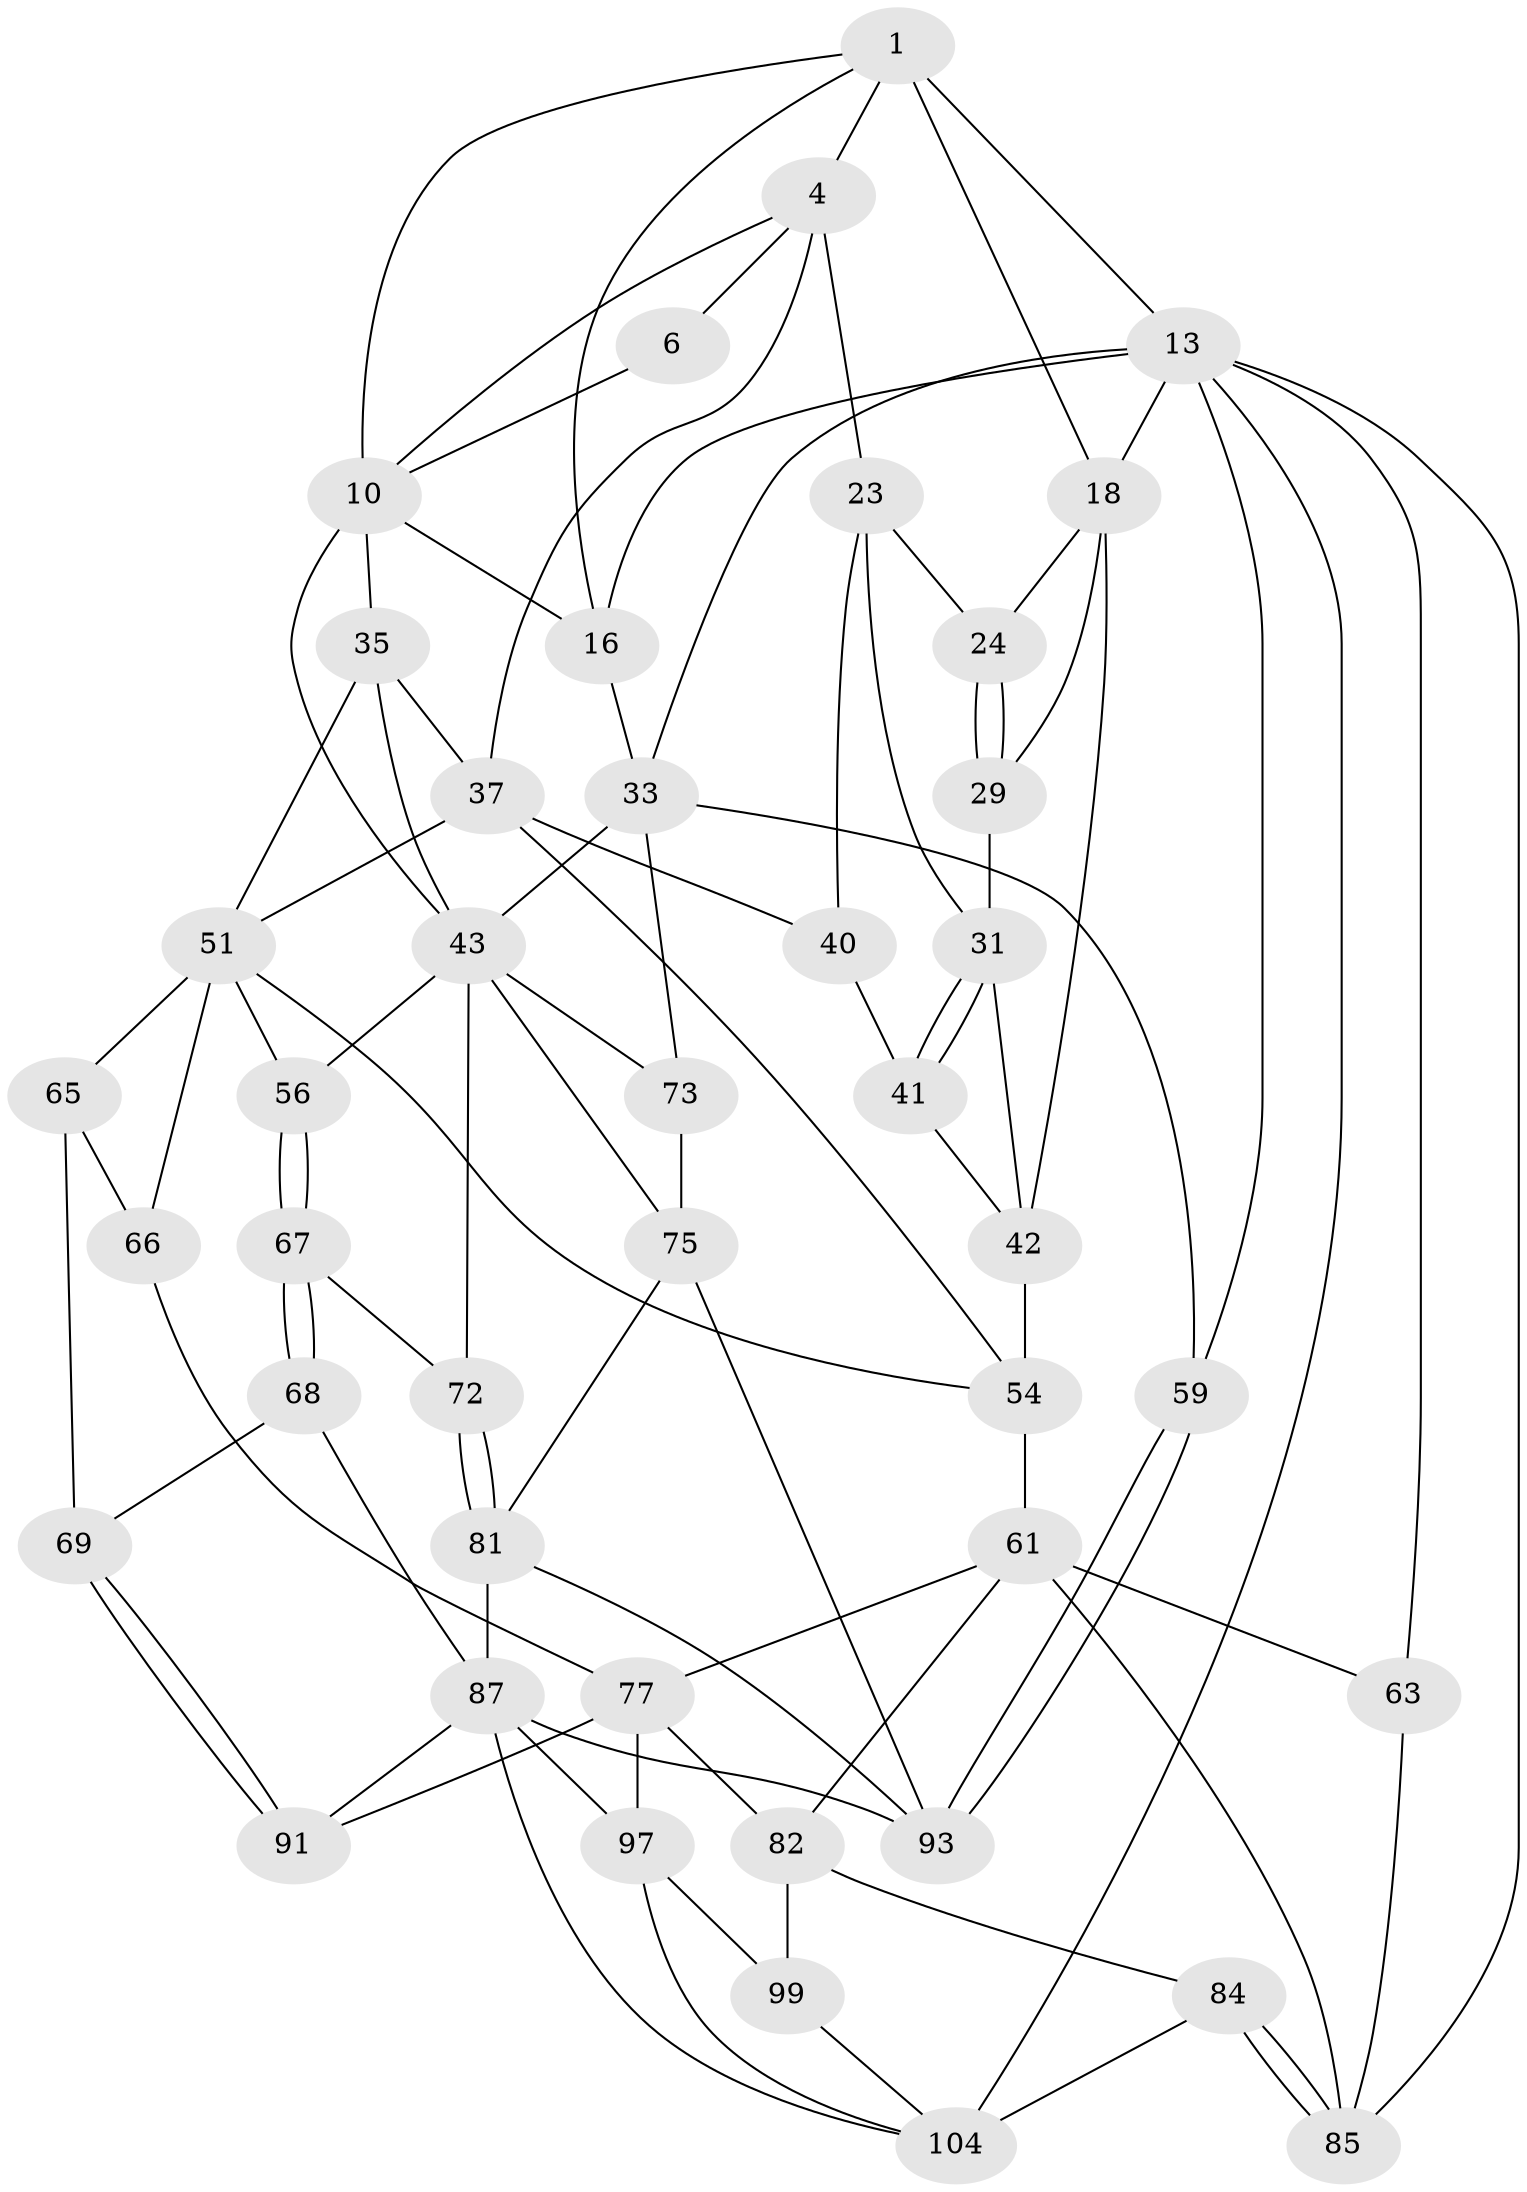 // original degree distribution, {3: 0.018518518518518517, 4: 0.25, 5: 0.5, 6: 0.23148148148148148}
// Generated by graph-tools (version 1.1) at 2025/21/03/04/25 18:21:24]
// undirected, 43 vertices, 95 edges
graph export_dot {
graph [start="1"]
  node [color=gray90,style=filled];
  1 [pos="+0.5488333743715087+0",super="+8+2"];
  4 [pos="+0.46028541868626877+0.13218296899697432",super="+5+22"];
  6 [pos="+0.5137695236616923+0.007424426076263245",super="+7+12"];
  10 [pos="+0.76584908150537+0.04516873505684205",super="+11+25"];
  13 [pos="+1+0",super="+14+58+15"];
  16 [pos="+0.9302053619072221+0.12080851173284997",super="+27"];
  18 [pos="+0.19410515587431307+0",super="+19"];
  23 [pos="+0.2905596597773745+0.152788110543087",super="+30"];
  24 [pos="+0.2597930628530415+0.13045543300272877"];
  29 [pos="+0.19741136808634152+0.23291213315819106"];
  31 [pos="+0.24402808152170097+0.2674781428288797",super="+32"];
  33 [pos="+1+0.22847054084615298",super="+34+50"];
  35 [pos="+0.6069977055155569+0.359940157289356",super="+36"];
  37 [pos="+0.43028249549461445+0.31425069594020016",super="+49"];
  40 [pos="+0.30002848330766885+0.4026755502649957"];
  41 [pos="+0.26782200103135584+0.3959518191623275"];
  42 [pos="+0.09422948044720156+0.4222611318779571",super="+48"];
  43 [pos="+0.8575162708701467+0.3080357284767145",super="+44"];
  51 [pos="+0.41321776268915483+0.49900795442258955",super="+57+52"];
  54 [pos="+0.21899486703739124+0.573730592985694",super="+55"];
  56 [pos="+0.5643956981322911+0.5608738157187888"];
  59 [pos="+1+1"];
  61 [pos="+0.14695364566611346+0.6004171943469206",super="+62+79"];
  63 [pos="+0+0.6949911007655056"];
  65 [pos="+0.4149288406222074+0.5568492677573073",super="+70"];
  66 [pos="+0.3460621478247848+0.6196626275517597",super="+76"];
  67 [pos="+0.5598969180069218+0.6617899042239078"];
  68 [pos="+0.522668280782011+0.7133856741675514"];
  69 [pos="+0.46074065275999887+0.7078970594610314"];
  72 [pos="+0.6548581991073911+0.6706733818337468"];
  73 [pos="+0.8899274322003959+0.6230209554255284",super="+74"];
  75 [pos="+0.7810435419802559+0.7257693865252342",super="+80"];
  77 [pos="+0.27889704958246875+0.7019340031488427",super="+89+78"];
  81 [pos="+0.7044100241380403+0.8246633447395276",super="+86"];
  82 [pos="+0.19923139840216184+0.7820658868965432",super="+83"];
  84 [pos="+0.13109689971017413+0.958292904281879"];
  85 [pos="+0.11513057509036916+0.7505255173412773",super="+95"];
  87 [pos="+0.6390628435343351+0.8661387767911107",super="+103+88"];
  91 [pos="+0.3571609883379229+0.8202815951942346"];
  93 [pos="+0.9739885513572477+0.9107151250686208",super="+100"];
  97 [pos="+0.5331360356375261+0.8821296239544778",super="+98"];
  99 [pos="+0.43322106018199424+0.9762880023003929"];
  104 [pos="+0.7033574054947067+1",super="+105"];
  1 -- 16;
  1 -- 10;
  1 -- 13 [weight=2];
  1 -- 18;
  1 -- 4;
  4 -- 6;
  4 -- 23 [weight=2];
  4 -- 37;
  4 -- 10;
  6 -- 10;
  10 -- 35;
  10 -- 16;
  10 -- 43;
  13 -- 63;
  13 -- 18;
  13 -- 104 [weight=2];
  13 -- 59;
  13 -- 85;
  13 -- 16;
  13 -- 33;
  16 -- 33;
  18 -- 24;
  18 -- 29;
  18 -- 42;
  23 -- 24;
  23 -- 40;
  23 -- 31;
  24 -- 29;
  24 -- 29;
  29 -- 31;
  31 -- 41;
  31 -- 41;
  31 -- 42;
  33 -- 43 [weight=2];
  33 -- 73;
  33 -- 59;
  35 -- 51;
  35 -- 37;
  35 -- 43;
  37 -- 40;
  37 -- 54;
  37 -- 51;
  40 -- 41;
  41 -- 42;
  42 -- 54;
  43 -- 56;
  43 -- 73;
  43 -- 75;
  43 -- 72;
  51 -- 56;
  51 -- 65;
  51 -- 66;
  51 -- 54;
  54 -- 61;
  56 -- 67;
  56 -- 67;
  59 -- 93;
  59 -- 93;
  61 -- 85;
  61 -- 63;
  61 -- 82;
  61 -- 77;
  63 -- 85;
  65 -- 66 [weight=2];
  65 -- 69;
  66 -- 77;
  67 -- 68;
  67 -- 68;
  67 -- 72;
  68 -- 69;
  68 -- 87;
  69 -- 91;
  69 -- 91;
  72 -- 81;
  72 -- 81;
  73 -- 75 [weight=2];
  75 -- 81;
  75 -- 93;
  77 -- 82 [weight=2];
  77 -- 91;
  77 -- 97;
  81 -- 93;
  81 -- 87;
  82 -- 99;
  82 -- 84;
  84 -- 85;
  84 -- 85;
  84 -- 104;
  87 -- 104;
  87 -- 97;
  87 -- 91;
  87 -- 93;
  97 -- 104;
  97 -- 99;
  99 -- 104;
}
